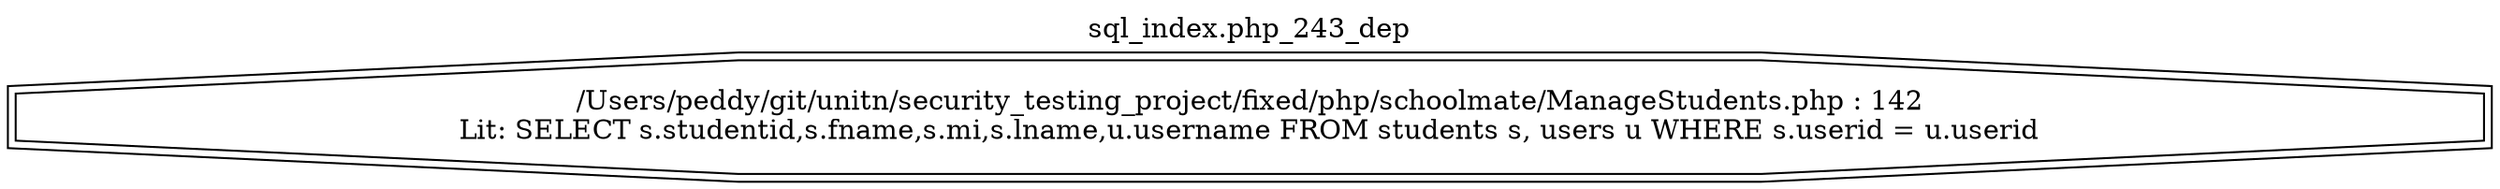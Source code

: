 digraph cfg {
  label="sql_index.php_243_dep";
  labelloc=t;
  n1 [shape=doubleoctagon, label="/Users/peddy/git/unitn/security_testing_project/fixed/php/schoolmate/ManageStudents.php : 142\nLit: SELECT s.studentid,s.fname,s.mi,s.lname,u.username FROM students s, users u WHERE s.userid = u.userid\n"];
}
